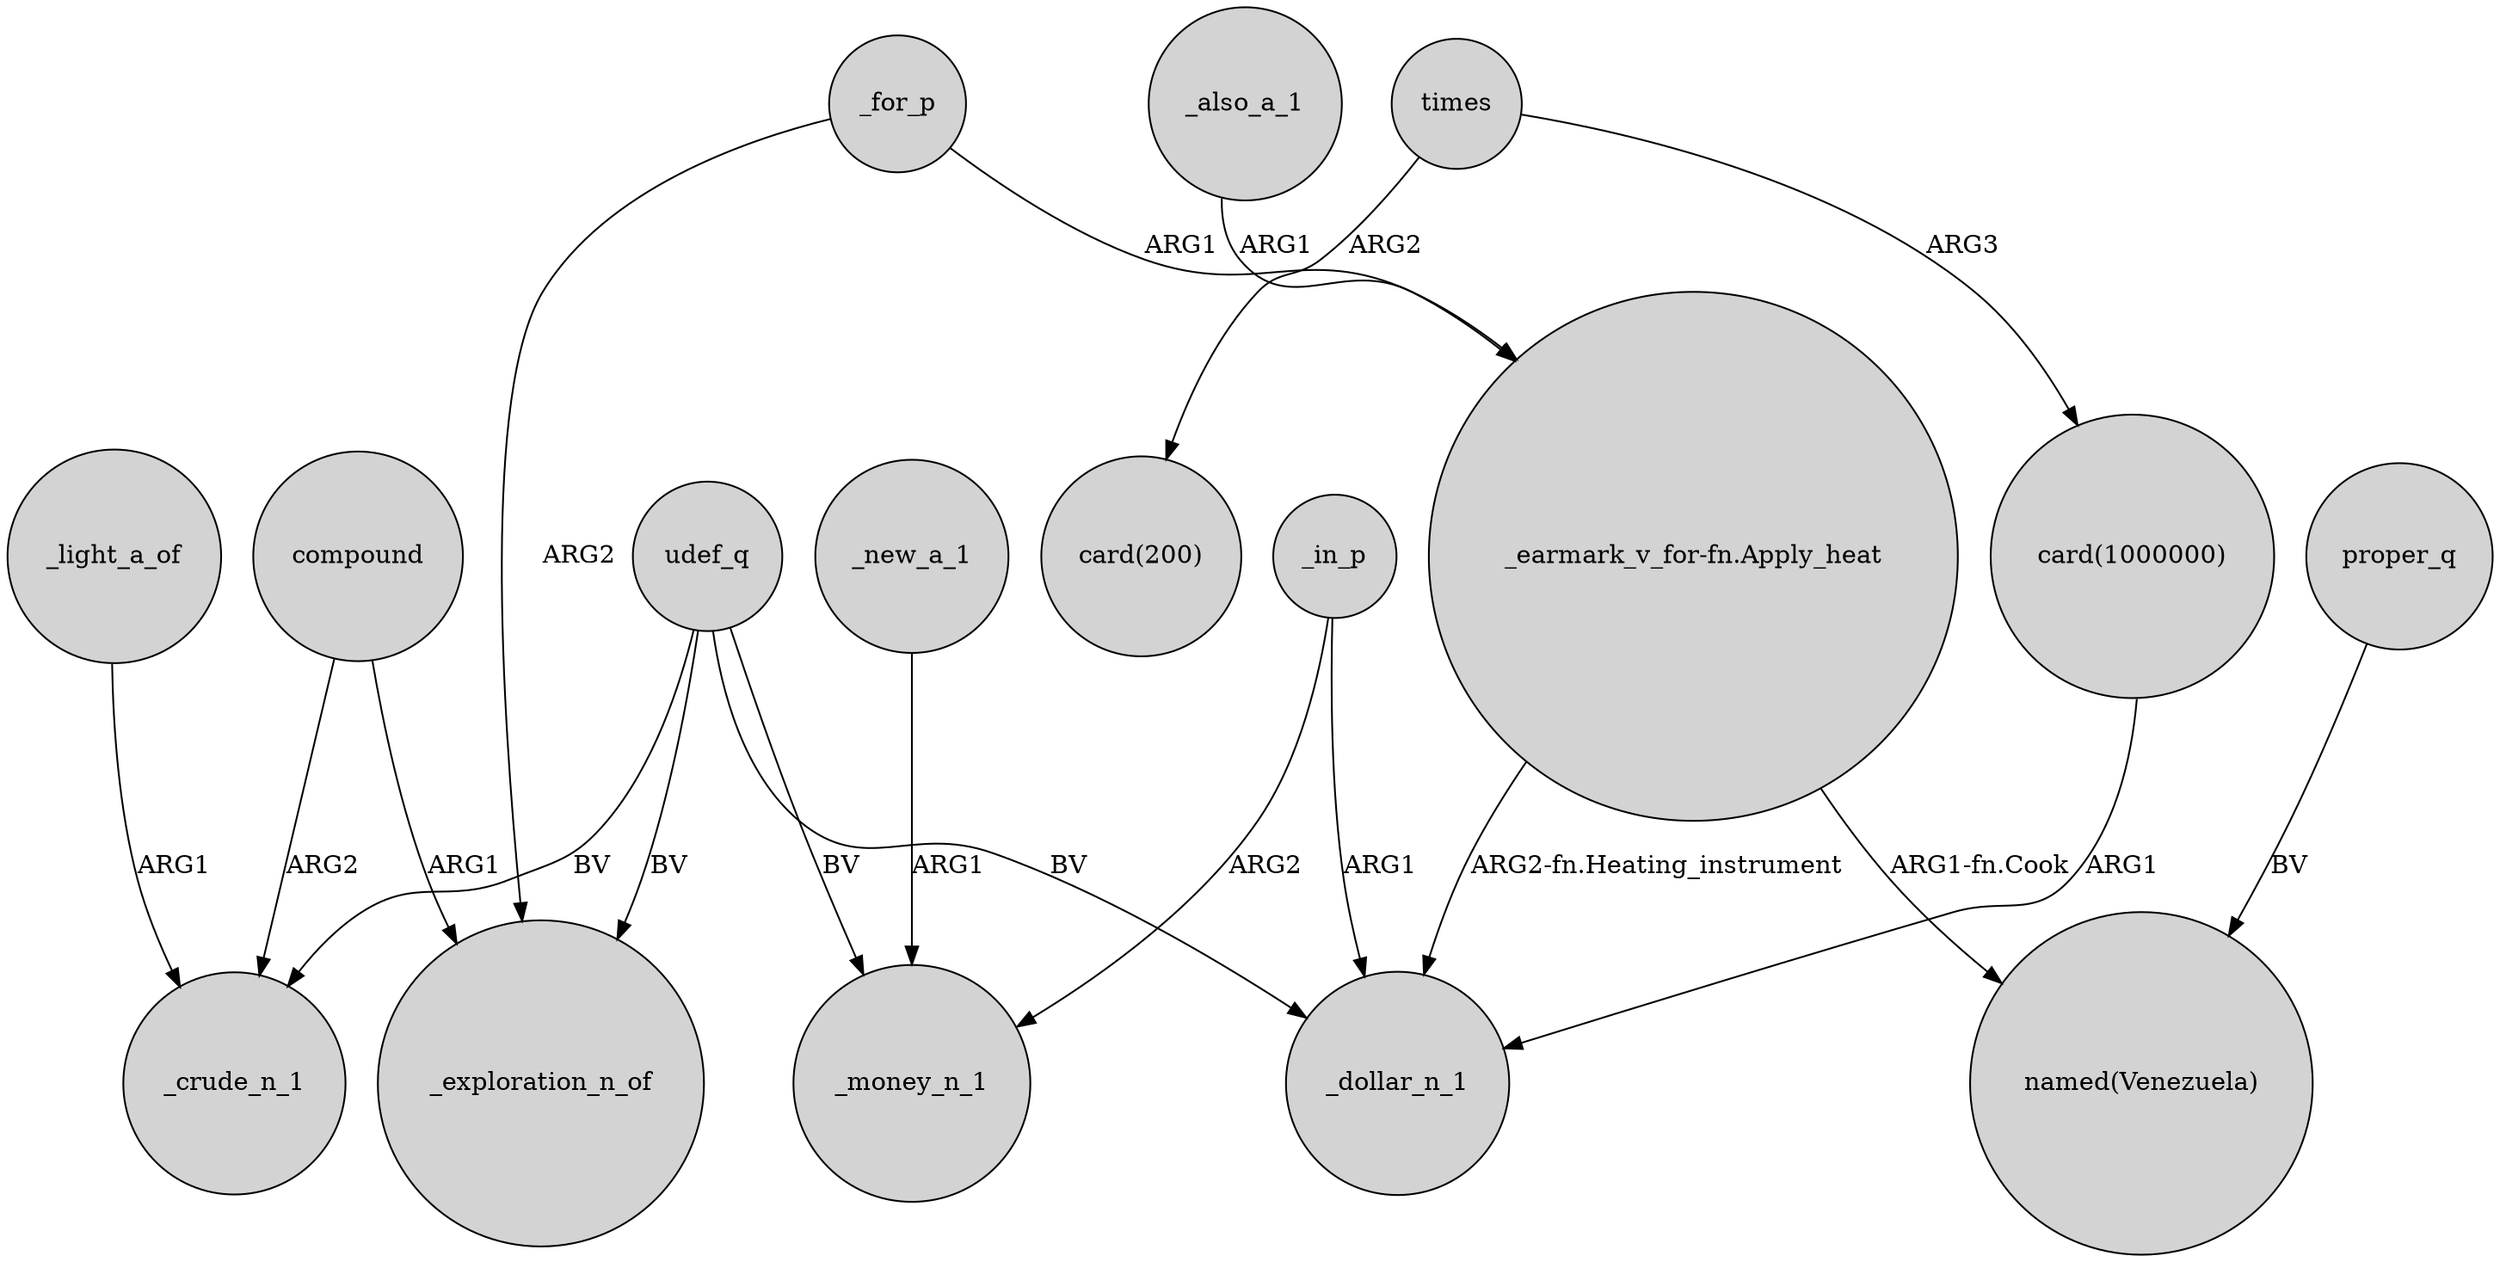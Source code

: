 digraph {
	node [shape=circle style=filled]
	_light_a_of -> _crude_n_1 [label=ARG1]
	times -> "card(1000000)" [label=ARG3]
	times -> "card(200)" [label=ARG2]
	udef_q -> _crude_n_1 [label=BV]
	_in_p -> _money_n_1 [label=ARG2]
	"_earmark_v_for-fn.Apply_heat" -> "named(Venezuela)" [label="ARG1-fn.Cook"]
	_in_p -> _dollar_n_1 [label=ARG1]
	udef_q -> _money_n_1 [label=BV]
	_for_p -> _exploration_n_of [label=ARG2]
	"_earmark_v_for-fn.Apply_heat" -> _dollar_n_1 [label="ARG2-fn.Heating_instrument"]
	udef_q -> _exploration_n_of [label=BV]
	udef_q -> _dollar_n_1 [label=BV]
	proper_q -> "named(Venezuela)" [label=BV]
	"card(1000000)" -> _dollar_n_1 [label=ARG1]
	compound -> _exploration_n_of [label=ARG1]
	_also_a_1 -> "_earmark_v_for-fn.Apply_heat" [label=ARG1]
	compound -> _crude_n_1 [label=ARG2]
	_new_a_1 -> _money_n_1 [label=ARG1]
	_for_p -> "_earmark_v_for-fn.Apply_heat" [label=ARG1]
}
